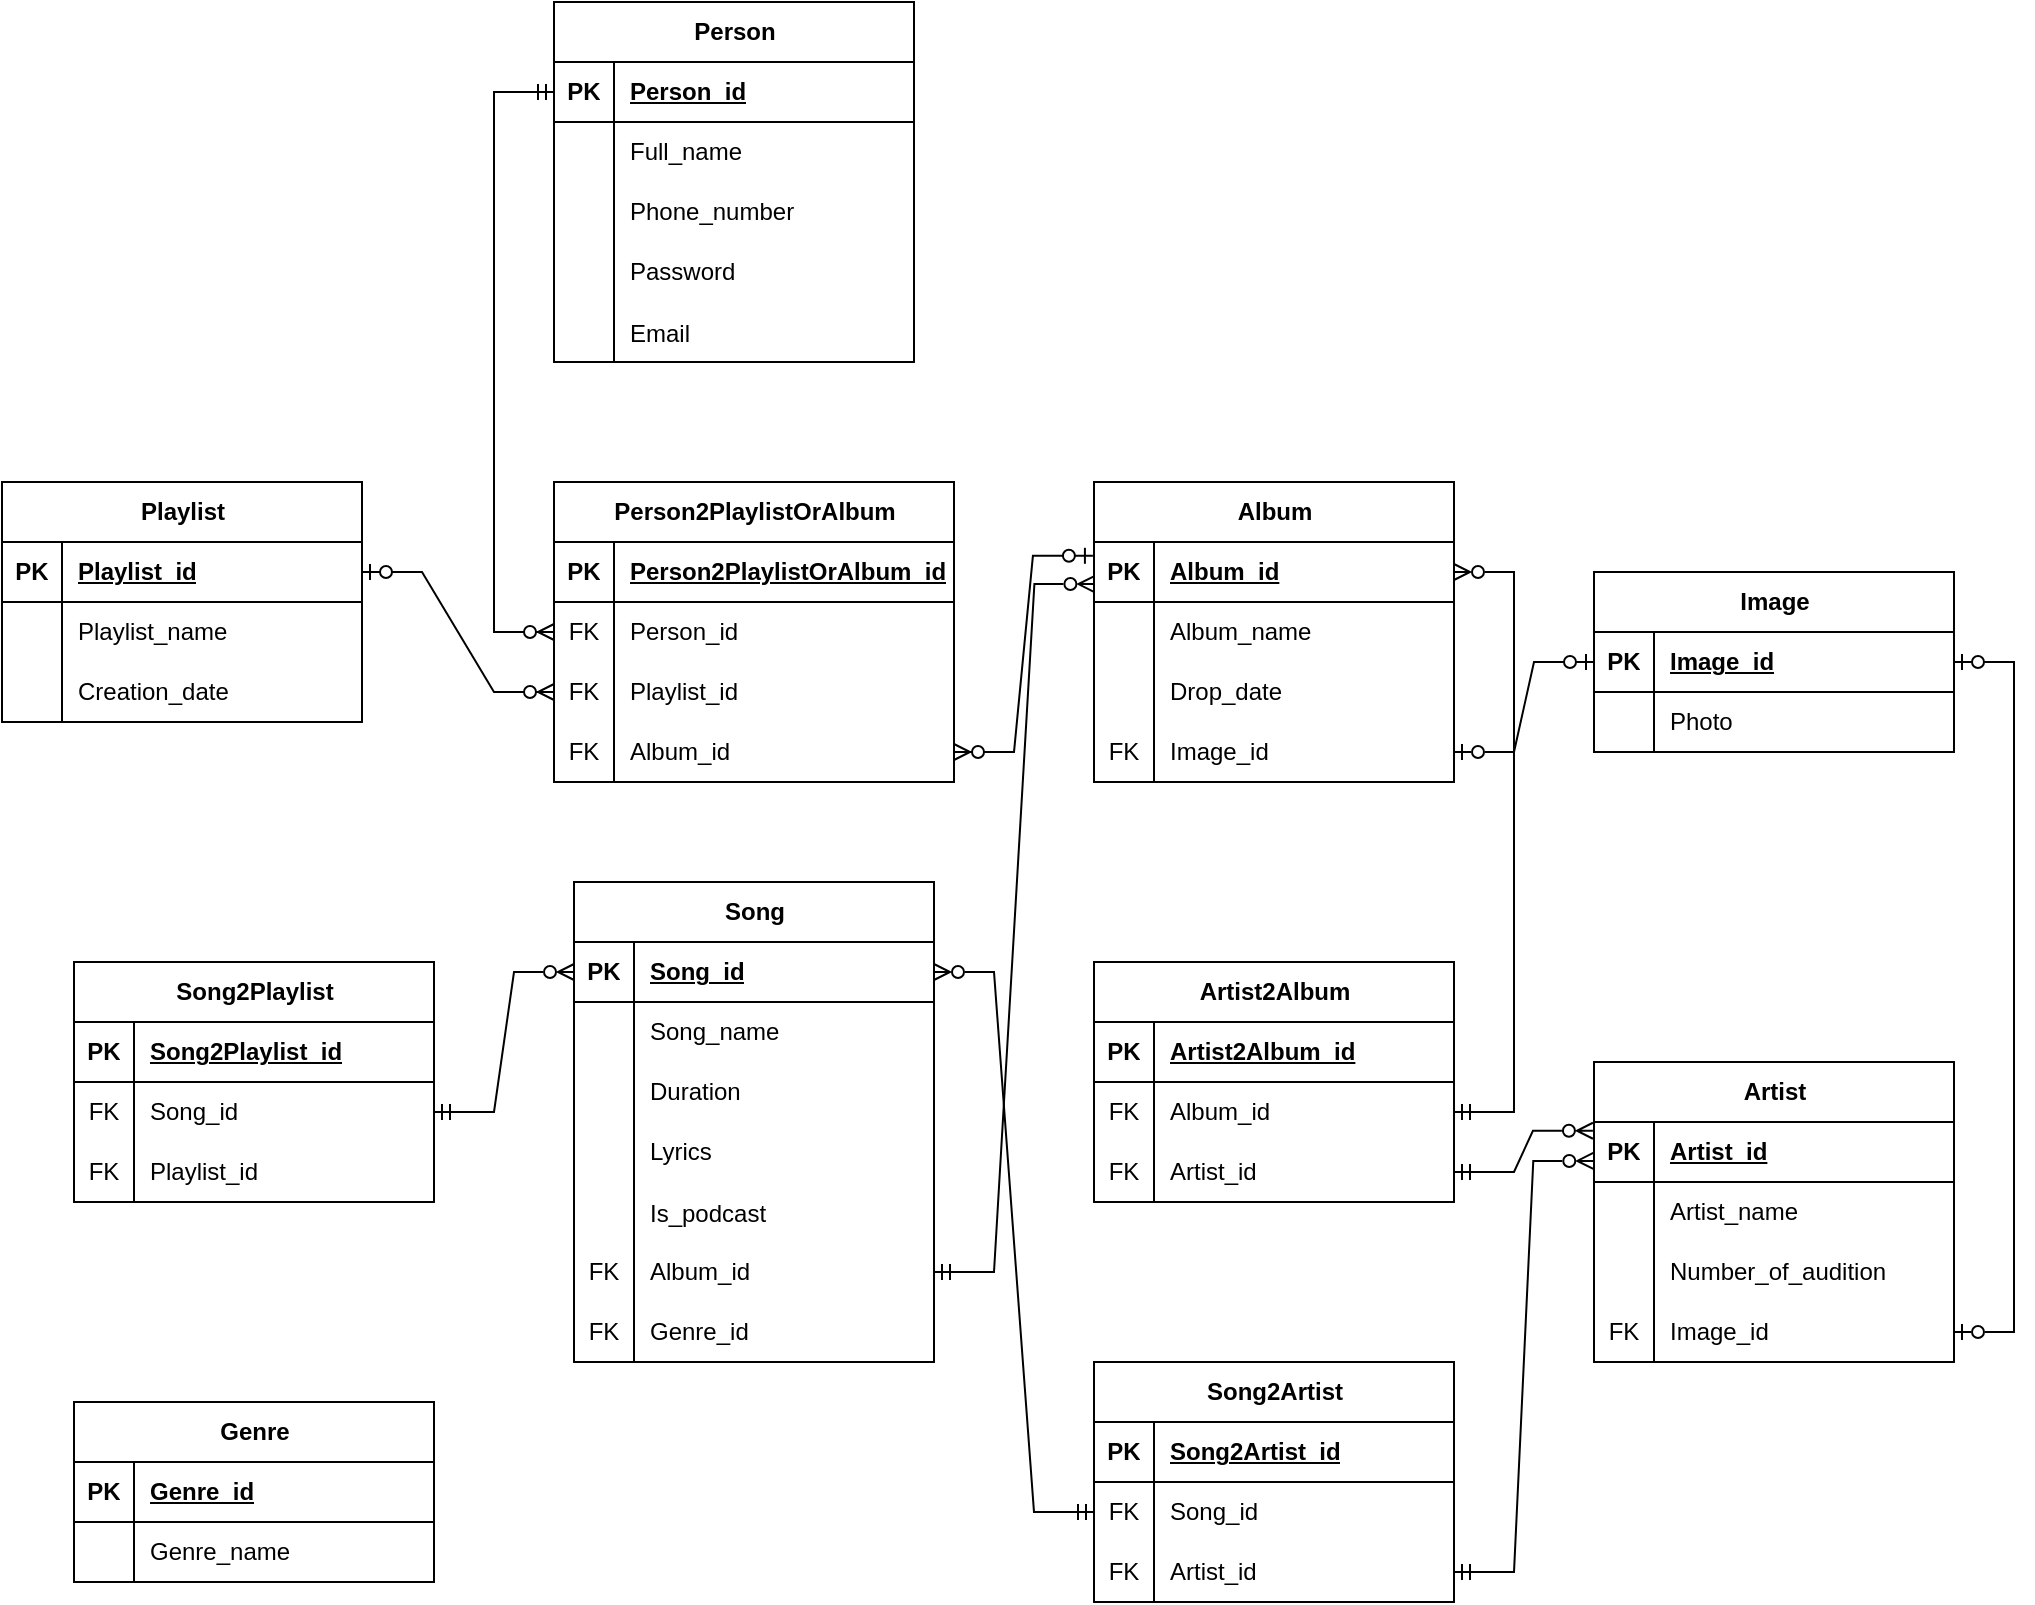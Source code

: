<mxfile version="22.0.4" type="github">
  <diagram name="Страница — 1" id="e_KvT6w4chp6uprftYfi">
    <mxGraphModel dx="1105" dy="596" grid="1" gridSize="10" guides="1" tooltips="1" connect="1" arrows="1" fold="1" page="1" pageScale="1" pageWidth="827" pageHeight="1169" math="0" shadow="0">
      <root>
        <mxCell id="0" />
        <mxCell id="1" parent="0" />
        <mxCell id="Zy6IpuqPAL4m7B3yqwQK-1" value="Person" style="shape=table;startSize=30;container=1;collapsible=1;childLayout=tableLayout;fixedRows=1;rowLines=0;fontStyle=1;align=center;resizeLast=1;html=1;" vertex="1" parent="1">
          <mxGeometry x="510" y="20" width="180" height="180" as="geometry" />
        </mxCell>
        <mxCell id="Zy6IpuqPAL4m7B3yqwQK-2" value="" style="shape=tableRow;horizontal=0;startSize=0;swimlaneHead=0;swimlaneBody=0;fillColor=none;collapsible=0;dropTarget=0;points=[[0,0.5],[1,0.5]];portConstraint=eastwest;top=0;left=0;right=0;bottom=1;" vertex="1" parent="Zy6IpuqPAL4m7B3yqwQK-1">
          <mxGeometry y="30" width="180" height="30" as="geometry" />
        </mxCell>
        <mxCell id="Zy6IpuqPAL4m7B3yqwQK-3" value="PK" style="shape=partialRectangle;connectable=0;fillColor=none;top=0;left=0;bottom=0;right=0;fontStyle=1;overflow=hidden;whiteSpace=wrap;html=1;" vertex="1" parent="Zy6IpuqPAL4m7B3yqwQK-2">
          <mxGeometry width="30" height="30" as="geometry">
            <mxRectangle width="30" height="30" as="alternateBounds" />
          </mxGeometry>
        </mxCell>
        <mxCell id="Zy6IpuqPAL4m7B3yqwQK-4" value="Person_id" style="shape=partialRectangle;connectable=0;fillColor=none;top=0;left=0;bottom=0;right=0;align=left;spacingLeft=6;fontStyle=5;overflow=hidden;whiteSpace=wrap;html=1;" vertex="1" parent="Zy6IpuqPAL4m7B3yqwQK-2">
          <mxGeometry x="30" width="150" height="30" as="geometry">
            <mxRectangle width="150" height="30" as="alternateBounds" />
          </mxGeometry>
        </mxCell>
        <mxCell id="Zy6IpuqPAL4m7B3yqwQK-5" value="" style="shape=tableRow;horizontal=0;startSize=0;swimlaneHead=0;swimlaneBody=0;fillColor=none;collapsible=0;dropTarget=0;points=[[0,0.5],[1,0.5]];portConstraint=eastwest;top=0;left=0;right=0;bottom=0;" vertex="1" parent="Zy6IpuqPAL4m7B3yqwQK-1">
          <mxGeometry y="60" width="180" height="30" as="geometry" />
        </mxCell>
        <mxCell id="Zy6IpuqPAL4m7B3yqwQK-6" value="" style="shape=partialRectangle;connectable=0;fillColor=none;top=0;left=0;bottom=0;right=0;editable=1;overflow=hidden;whiteSpace=wrap;html=1;" vertex="1" parent="Zy6IpuqPAL4m7B3yqwQK-5">
          <mxGeometry width="30" height="30" as="geometry">
            <mxRectangle width="30" height="30" as="alternateBounds" />
          </mxGeometry>
        </mxCell>
        <mxCell id="Zy6IpuqPAL4m7B3yqwQK-7" value="Full_name" style="shape=partialRectangle;connectable=0;fillColor=none;top=0;left=0;bottom=0;right=0;align=left;spacingLeft=6;overflow=hidden;whiteSpace=wrap;html=1;" vertex="1" parent="Zy6IpuqPAL4m7B3yqwQK-5">
          <mxGeometry x="30" width="150" height="30" as="geometry">
            <mxRectangle width="150" height="30" as="alternateBounds" />
          </mxGeometry>
        </mxCell>
        <mxCell id="Zy6IpuqPAL4m7B3yqwQK-8" value="" style="shape=tableRow;horizontal=0;startSize=0;swimlaneHead=0;swimlaneBody=0;fillColor=none;collapsible=0;dropTarget=0;points=[[0,0.5],[1,0.5]];portConstraint=eastwest;top=0;left=0;right=0;bottom=0;" vertex="1" parent="Zy6IpuqPAL4m7B3yqwQK-1">
          <mxGeometry y="90" width="180" height="30" as="geometry" />
        </mxCell>
        <mxCell id="Zy6IpuqPAL4m7B3yqwQK-9" value="" style="shape=partialRectangle;connectable=0;fillColor=none;top=0;left=0;bottom=0;right=0;editable=1;overflow=hidden;whiteSpace=wrap;html=1;" vertex="1" parent="Zy6IpuqPAL4m7B3yqwQK-8">
          <mxGeometry width="30" height="30" as="geometry">
            <mxRectangle width="30" height="30" as="alternateBounds" />
          </mxGeometry>
        </mxCell>
        <mxCell id="Zy6IpuqPAL4m7B3yqwQK-10" value="Phone_number" style="shape=partialRectangle;connectable=0;fillColor=none;top=0;left=0;bottom=0;right=0;align=left;spacingLeft=6;overflow=hidden;whiteSpace=wrap;html=1;" vertex="1" parent="Zy6IpuqPAL4m7B3yqwQK-8">
          <mxGeometry x="30" width="150" height="30" as="geometry">
            <mxRectangle width="150" height="30" as="alternateBounds" />
          </mxGeometry>
        </mxCell>
        <mxCell id="Zy6IpuqPAL4m7B3yqwQK-11" value="" style="shape=tableRow;horizontal=0;startSize=0;swimlaneHead=0;swimlaneBody=0;fillColor=none;collapsible=0;dropTarget=0;points=[[0,0.5],[1,0.5]];portConstraint=eastwest;top=0;left=0;right=0;bottom=0;" vertex="1" parent="Zy6IpuqPAL4m7B3yqwQK-1">
          <mxGeometry y="120" width="180" height="30" as="geometry" />
        </mxCell>
        <mxCell id="Zy6IpuqPAL4m7B3yqwQK-12" value="" style="shape=partialRectangle;connectable=0;fillColor=none;top=0;left=0;bottom=0;right=0;editable=1;overflow=hidden;whiteSpace=wrap;html=1;" vertex="1" parent="Zy6IpuqPAL4m7B3yqwQK-11">
          <mxGeometry width="30" height="30" as="geometry">
            <mxRectangle width="30" height="30" as="alternateBounds" />
          </mxGeometry>
        </mxCell>
        <mxCell id="Zy6IpuqPAL4m7B3yqwQK-13" value="Password" style="shape=partialRectangle;connectable=0;fillColor=none;top=0;left=0;bottom=0;right=0;align=left;spacingLeft=6;overflow=hidden;whiteSpace=wrap;html=1;" vertex="1" parent="Zy6IpuqPAL4m7B3yqwQK-11">
          <mxGeometry x="30" width="150" height="30" as="geometry">
            <mxRectangle width="150" height="30" as="alternateBounds" />
          </mxGeometry>
        </mxCell>
        <mxCell id="Zy6IpuqPAL4m7B3yqwQK-15" value="" style="shape=tableRow;horizontal=0;startSize=0;swimlaneHead=0;swimlaneBody=0;fillColor=none;collapsible=0;dropTarget=0;points=[[0,0.5],[1,0.5]];portConstraint=eastwest;top=0;left=0;right=0;bottom=0;" vertex="1" parent="Zy6IpuqPAL4m7B3yqwQK-1">
          <mxGeometry y="150" width="180" height="30" as="geometry" />
        </mxCell>
        <mxCell id="Zy6IpuqPAL4m7B3yqwQK-16" value="" style="shape=partialRectangle;connectable=0;fillColor=none;top=0;left=0;bottom=0;right=0;editable=1;overflow=hidden;" vertex="1" parent="Zy6IpuqPAL4m7B3yqwQK-15">
          <mxGeometry width="30" height="30" as="geometry">
            <mxRectangle width="30" height="30" as="alternateBounds" />
          </mxGeometry>
        </mxCell>
        <mxCell id="Zy6IpuqPAL4m7B3yqwQK-17" value="Email" style="shape=partialRectangle;connectable=0;fillColor=none;top=0;left=0;bottom=0;right=0;align=left;spacingLeft=6;overflow=hidden;" vertex="1" parent="Zy6IpuqPAL4m7B3yqwQK-15">
          <mxGeometry x="30" width="150" height="30" as="geometry">
            <mxRectangle width="150" height="30" as="alternateBounds" />
          </mxGeometry>
        </mxCell>
        <mxCell id="Zy6IpuqPAL4m7B3yqwQK-47" value="Album" style="shape=table;startSize=30;container=1;collapsible=1;childLayout=tableLayout;fixedRows=1;rowLines=0;fontStyle=1;align=center;resizeLast=1;html=1;" vertex="1" parent="1">
          <mxGeometry x="780" y="260" width="180" height="150" as="geometry" />
        </mxCell>
        <mxCell id="Zy6IpuqPAL4m7B3yqwQK-48" value="" style="shape=tableRow;horizontal=0;startSize=0;swimlaneHead=0;swimlaneBody=0;fillColor=none;collapsible=0;dropTarget=0;points=[[0,0.5],[1,0.5]];portConstraint=eastwest;top=0;left=0;right=0;bottom=1;" vertex="1" parent="Zy6IpuqPAL4m7B3yqwQK-47">
          <mxGeometry y="30" width="180" height="30" as="geometry" />
        </mxCell>
        <mxCell id="Zy6IpuqPAL4m7B3yqwQK-49" value="PK" style="shape=partialRectangle;connectable=0;fillColor=none;top=0;left=0;bottom=0;right=0;fontStyle=1;overflow=hidden;whiteSpace=wrap;html=1;" vertex="1" parent="Zy6IpuqPAL4m7B3yqwQK-48">
          <mxGeometry width="30" height="30" as="geometry">
            <mxRectangle width="30" height="30" as="alternateBounds" />
          </mxGeometry>
        </mxCell>
        <mxCell id="Zy6IpuqPAL4m7B3yqwQK-50" value="Album_id" style="shape=partialRectangle;connectable=0;fillColor=none;top=0;left=0;bottom=0;right=0;align=left;spacingLeft=6;fontStyle=5;overflow=hidden;whiteSpace=wrap;html=1;" vertex="1" parent="Zy6IpuqPAL4m7B3yqwQK-48">
          <mxGeometry x="30" width="150" height="30" as="geometry">
            <mxRectangle width="150" height="30" as="alternateBounds" />
          </mxGeometry>
        </mxCell>
        <mxCell id="Zy6IpuqPAL4m7B3yqwQK-51" value="" style="shape=tableRow;horizontal=0;startSize=0;swimlaneHead=0;swimlaneBody=0;fillColor=none;collapsible=0;dropTarget=0;points=[[0,0.5],[1,0.5]];portConstraint=eastwest;top=0;left=0;right=0;bottom=0;" vertex="1" parent="Zy6IpuqPAL4m7B3yqwQK-47">
          <mxGeometry y="60" width="180" height="30" as="geometry" />
        </mxCell>
        <mxCell id="Zy6IpuqPAL4m7B3yqwQK-52" value="" style="shape=partialRectangle;connectable=0;fillColor=none;top=0;left=0;bottom=0;right=0;editable=1;overflow=hidden;whiteSpace=wrap;html=1;" vertex="1" parent="Zy6IpuqPAL4m7B3yqwQK-51">
          <mxGeometry width="30" height="30" as="geometry">
            <mxRectangle width="30" height="30" as="alternateBounds" />
          </mxGeometry>
        </mxCell>
        <mxCell id="Zy6IpuqPAL4m7B3yqwQK-53" value="Album_name" style="shape=partialRectangle;connectable=0;fillColor=none;top=0;left=0;bottom=0;right=0;align=left;spacingLeft=6;overflow=hidden;whiteSpace=wrap;html=1;" vertex="1" parent="Zy6IpuqPAL4m7B3yqwQK-51">
          <mxGeometry x="30" width="150" height="30" as="geometry">
            <mxRectangle width="150" height="30" as="alternateBounds" />
          </mxGeometry>
        </mxCell>
        <mxCell id="Zy6IpuqPAL4m7B3yqwQK-54" value="" style="shape=tableRow;horizontal=0;startSize=0;swimlaneHead=0;swimlaneBody=0;fillColor=none;collapsible=0;dropTarget=0;points=[[0,0.5],[1,0.5]];portConstraint=eastwest;top=0;left=0;right=0;bottom=0;" vertex="1" parent="Zy6IpuqPAL4m7B3yqwQK-47">
          <mxGeometry y="90" width="180" height="30" as="geometry" />
        </mxCell>
        <mxCell id="Zy6IpuqPAL4m7B3yqwQK-55" value="" style="shape=partialRectangle;connectable=0;fillColor=none;top=0;left=0;bottom=0;right=0;editable=1;overflow=hidden;whiteSpace=wrap;html=1;" vertex="1" parent="Zy6IpuqPAL4m7B3yqwQK-54">
          <mxGeometry width="30" height="30" as="geometry">
            <mxRectangle width="30" height="30" as="alternateBounds" />
          </mxGeometry>
        </mxCell>
        <mxCell id="Zy6IpuqPAL4m7B3yqwQK-56" value="Drop_date" style="shape=partialRectangle;connectable=0;fillColor=none;top=0;left=0;bottom=0;right=0;align=left;spacingLeft=6;overflow=hidden;whiteSpace=wrap;html=1;" vertex="1" parent="Zy6IpuqPAL4m7B3yqwQK-54">
          <mxGeometry x="30" width="150" height="30" as="geometry">
            <mxRectangle width="150" height="30" as="alternateBounds" />
          </mxGeometry>
        </mxCell>
        <mxCell id="Zy6IpuqPAL4m7B3yqwQK-196" value="" style="shape=tableRow;horizontal=0;startSize=0;swimlaneHead=0;swimlaneBody=0;fillColor=none;collapsible=0;dropTarget=0;points=[[0,0.5],[1,0.5]];portConstraint=eastwest;top=0;left=0;right=0;bottom=0;" vertex="1" parent="Zy6IpuqPAL4m7B3yqwQK-47">
          <mxGeometry y="120" width="180" height="30" as="geometry" />
        </mxCell>
        <mxCell id="Zy6IpuqPAL4m7B3yqwQK-197" value="FK" style="shape=partialRectangle;connectable=0;fillColor=none;top=0;left=0;bottom=0;right=0;fontStyle=0;overflow=hidden;whiteSpace=wrap;html=1;" vertex="1" parent="Zy6IpuqPAL4m7B3yqwQK-196">
          <mxGeometry width="30" height="30" as="geometry">
            <mxRectangle width="30" height="30" as="alternateBounds" />
          </mxGeometry>
        </mxCell>
        <mxCell id="Zy6IpuqPAL4m7B3yqwQK-198" value="Image_id" style="shape=partialRectangle;connectable=0;fillColor=none;top=0;left=0;bottom=0;right=0;align=left;spacingLeft=6;fontStyle=0;overflow=hidden;whiteSpace=wrap;html=1;" vertex="1" parent="Zy6IpuqPAL4m7B3yqwQK-196">
          <mxGeometry x="30" width="150" height="30" as="geometry">
            <mxRectangle width="150" height="30" as="alternateBounds" />
          </mxGeometry>
        </mxCell>
        <mxCell id="Zy6IpuqPAL4m7B3yqwQK-68" value="Playlist" style="shape=table;startSize=30;container=1;collapsible=1;childLayout=tableLayout;fixedRows=1;rowLines=0;fontStyle=1;align=center;resizeLast=1;html=1;" vertex="1" parent="1">
          <mxGeometry x="234" y="260" width="180" height="120" as="geometry" />
        </mxCell>
        <mxCell id="Zy6IpuqPAL4m7B3yqwQK-69" value="" style="shape=tableRow;horizontal=0;startSize=0;swimlaneHead=0;swimlaneBody=0;fillColor=none;collapsible=0;dropTarget=0;points=[[0,0.5],[1,0.5]];portConstraint=eastwest;top=0;left=0;right=0;bottom=1;" vertex="1" parent="Zy6IpuqPAL4m7B3yqwQK-68">
          <mxGeometry y="30" width="180" height="30" as="geometry" />
        </mxCell>
        <mxCell id="Zy6IpuqPAL4m7B3yqwQK-70" value="PK" style="shape=partialRectangle;connectable=0;fillColor=none;top=0;left=0;bottom=0;right=0;fontStyle=1;overflow=hidden;whiteSpace=wrap;html=1;" vertex="1" parent="Zy6IpuqPAL4m7B3yqwQK-69">
          <mxGeometry width="30" height="30" as="geometry">
            <mxRectangle width="30" height="30" as="alternateBounds" />
          </mxGeometry>
        </mxCell>
        <mxCell id="Zy6IpuqPAL4m7B3yqwQK-71" value="Playlist_id" style="shape=partialRectangle;connectable=0;fillColor=none;top=0;left=0;bottom=0;right=0;align=left;spacingLeft=6;fontStyle=5;overflow=hidden;whiteSpace=wrap;html=1;" vertex="1" parent="Zy6IpuqPAL4m7B3yqwQK-69">
          <mxGeometry x="30" width="150" height="30" as="geometry">
            <mxRectangle width="150" height="30" as="alternateBounds" />
          </mxGeometry>
        </mxCell>
        <mxCell id="Zy6IpuqPAL4m7B3yqwQK-72" value="" style="shape=tableRow;horizontal=0;startSize=0;swimlaneHead=0;swimlaneBody=0;fillColor=none;collapsible=0;dropTarget=0;points=[[0,0.5],[1,0.5]];portConstraint=eastwest;top=0;left=0;right=0;bottom=0;" vertex="1" parent="Zy6IpuqPAL4m7B3yqwQK-68">
          <mxGeometry y="60" width="180" height="30" as="geometry" />
        </mxCell>
        <mxCell id="Zy6IpuqPAL4m7B3yqwQK-73" value="" style="shape=partialRectangle;connectable=0;fillColor=none;top=0;left=0;bottom=0;right=0;editable=1;overflow=hidden;whiteSpace=wrap;html=1;" vertex="1" parent="Zy6IpuqPAL4m7B3yqwQK-72">
          <mxGeometry width="30" height="30" as="geometry">
            <mxRectangle width="30" height="30" as="alternateBounds" />
          </mxGeometry>
        </mxCell>
        <mxCell id="Zy6IpuqPAL4m7B3yqwQK-74" value="Playlist_name" style="shape=partialRectangle;connectable=0;fillColor=none;top=0;left=0;bottom=0;right=0;align=left;spacingLeft=6;overflow=hidden;whiteSpace=wrap;html=1;" vertex="1" parent="Zy6IpuqPAL4m7B3yqwQK-72">
          <mxGeometry x="30" width="150" height="30" as="geometry">
            <mxRectangle width="150" height="30" as="alternateBounds" />
          </mxGeometry>
        </mxCell>
        <mxCell id="Zy6IpuqPAL4m7B3yqwQK-75" value="" style="shape=tableRow;horizontal=0;startSize=0;swimlaneHead=0;swimlaneBody=0;fillColor=none;collapsible=0;dropTarget=0;points=[[0,0.5],[1,0.5]];portConstraint=eastwest;top=0;left=0;right=0;bottom=0;" vertex="1" parent="Zy6IpuqPAL4m7B3yqwQK-68">
          <mxGeometry y="90" width="180" height="30" as="geometry" />
        </mxCell>
        <mxCell id="Zy6IpuqPAL4m7B3yqwQK-76" value="" style="shape=partialRectangle;connectable=0;fillColor=none;top=0;left=0;bottom=0;right=0;editable=1;overflow=hidden;whiteSpace=wrap;html=1;" vertex="1" parent="Zy6IpuqPAL4m7B3yqwQK-75">
          <mxGeometry width="30" height="30" as="geometry">
            <mxRectangle width="30" height="30" as="alternateBounds" />
          </mxGeometry>
        </mxCell>
        <mxCell id="Zy6IpuqPAL4m7B3yqwQK-77" value="Creation_date" style="shape=partialRectangle;connectable=0;fillColor=none;top=0;left=0;bottom=0;right=0;align=left;spacingLeft=6;overflow=hidden;whiteSpace=wrap;html=1;" vertex="1" parent="Zy6IpuqPAL4m7B3yqwQK-75">
          <mxGeometry x="30" width="150" height="30" as="geometry">
            <mxRectangle width="150" height="30" as="alternateBounds" />
          </mxGeometry>
        </mxCell>
        <mxCell id="Zy6IpuqPAL4m7B3yqwQK-85" value="Genre" style="shape=table;startSize=30;container=1;collapsible=1;childLayout=tableLayout;fixedRows=1;rowLines=0;fontStyle=1;align=center;resizeLast=1;html=1;" vertex="1" parent="1">
          <mxGeometry x="270" y="720" width="180" height="90" as="geometry" />
        </mxCell>
        <mxCell id="Zy6IpuqPAL4m7B3yqwQK-86" value="" style="shape=tableRow;horizontal=0;startSize=0;swimlaneHead=0;swimlaneBody=0;fillColor=none;collapsible=0;dropTarget=0;points=[[0,0.5],[1,0.5]];portConstraint=eastwest;top=0;left=0;right=0;bottom=1;" vertex="1" parent="Zy6IpuqPAL4m7B3yqwQK-85">
          <mxGeometry y="30" width="180" height="30" as="geometry" />
        </mxCell>
        <mxCell id="Zy6IpuqPAL4m7B3yqwQK-87" value="PK" style="shape=partialRectangle;connectable=0;fillColor=none;top=0;left=0;bottom=0;right=0;fontStyle=1;overflow=hidden;whiteSpace=wrap;html=1;" vertex="1" parent="Zy6IpuqPAL4m7B3yqwQK-86">
          <mxGeometry width="30" height="30" as="geometry">
            <mxRectangle width="30" height="30" as="alternateBounds" />
          </mxGeometry>
        </mxCell>
        <mxCell id="Zy6IpuqPAL4m7B3yqwQK-88" value="Genre_id" style="shape=partialRectangle;connectable=0;fillColor=none;top=0;left=0;bottom=0;right=0;align=left;spacingLeft=6;fontStyle=5;overflow=hidden;whiteSpace=wrap;html=1;" vertex="1" parent="Zy6IpuqPAL4m7B3yqwQK-86">
          <mxGeometry x="30" width="150" height="30" as="geometry">
            <mxRectangle width="150" height="30" as="alternateBounds" />
          </mxGeometry>
        </mxCell>
        <mxCell id="Zy6IpuqPAL4m7B3yqwQK-89" value="" style="shape=tableRow;horizontal=0;startSize=0;swimlaneHead=0;swimlaneBody=0;fillColor=none;collapsible=0;dropTarget=0;points=[[0,0.5],[1,0.5]];portConstraint=eastwest;top=0;left=0;right=0;bottom=0;" vertex="1" parent="Zy6IpuqPAL4m7B3yqwQK-85">
          <mxGeometry y="60" width="180" height="30" as="geometry" />
        </mxCell>
        <mxCell id="Zy6IpuqPAL4m7B3yqwQK-90" value="" style="shape=partialRectangle;connectable=0;fillColor=none;top=0;left=0;bottom=0;right=0;editable=1;overflow=hidden;whiteSpace=wrap;html=1;" vertex="1" parent="Zy6IpuqPAL4m7B3yqwQK-89">
          <mxGeometry width="30" height="30" as="geometry">
            <mxRectangle width="30" height="30" as="alternateBounds" />
          </mxGeometry>
        </mxCell>
        <mxCell id="Zy6IpuqPAL4m7B3yqwQK-91" value="Genre_name" style="shape=partialRectangle;connectable=0;fillColor=none;top=0;left=0;bottom=0;right=0;align=left;spacingLeft=6;overflow=hidden;whiteSpace=wrap;html=1;" vertex="1" parent="Zy6IpuqPAL4m7B3yqwQK-89">
          <mxGeometry x="30" width="150" height="30" as="geometry">
            <mxRectangle width="150" height="30" as="alternateBounds" />
          </mxGeometry>
        </mxCell>
        <mxCell id="Zy6IpuqPAL4m7B3yqwQK-98" value="Artist" style="shape=table;startSize=30;container=1;collapsible=1;childLayout=tableLayout;fixedRows=1;rowLines=0;fontStyle=1;align=center;resizeLast=1;html=1;" vertex="1" parent="1">
          <mxGeometry x="1030" y="550" width="180" height="150" as="geometry">
            <mxRectangle x="610" y="530" width="70" height="30" as="alternateBounds" />
          </mxGeometry>
        </mxCell>
        <mxCell id="Zy6IpuqPAL4m7B3yqwQK-99" value="" style="shape=tableRow;horizontal=0;startSize=0;swimlaneHead=0;swimlaneBody=0;fillColor=none;collapsible=0;dropTarget=0;points=[[0,0.5],[1,0.5]];portConstraint=eastwest;top=0;left=0;right=0;bottom=1;" vertex="1" parent="Zy6IpuqPAL4m7B3yqwQK-98">
          <mxGeometry y="30" width="180" height="30" as="geometry" />
        </mxCell>
        <mxCell id="Zy6IpuqPAL4m7B3yqwQK-100" value="PK" style="shape=partialRectangle;connectable=0;fillColor=none;top=0;left=0;bottom=0;right=0;fontStyle=1;overflow=hidden;whiteSpace=wrap;html=1;" vertex="1" parent="Zy6IpuqPAL4m7B3yqwQK-99">
          <mxGeometry width="30" height="30" as="geometry">
            <mxRectangle width="30" height="30" as="alternateBounds" />
          </mxGeometry>
        </mxCell>
        <mxCell id="Zy6IpuqPAL4m7B3yqwQK-101" value="Artist_id" style="shape=partialRectangle;connectable=0;fillColor=none;top=0;left=0;bottom=0;right=0;align=left;spacingLeft=6;fontStyle=5;overflow=hidden;whiteSpace=wrap;html=1;" vertex="1" parent="Zy6IpuqPAL4m7B3yqwQK-99">
          <mxGeometry x="30" width="150" height="30" as="geometry">
            <mxRectangle width="150" height="30" as="alternateBounds" />
          </mxGeometry>
        </mxCell>
        <mxCell id="Zy6IpuqPAL4m7B3yqwQK-102" value="" style="shape=tableRow;horizontal=0;startSize=0;swimlaneHead=0;swimlaneBody=0;fillColor=none;collapsible=0;dropTarget=0;points=[[0,0.5],[1,0.5]];portConstraint=eastwest;top=0;left=0;right=0;bottom=0;" vertex="1" parent="Zy6IpuqPAL4m7B3yqwQK-98">
          <mxGeometry y="60" width="180" height="30" as="geometry" />
        </mxCell>
        <mxCell id="Zy6IpuqPAL4m7B3yqwQK-103" value="" style="shape=partialRectangle;connectable=0;fillColor=none;top=0;left=0;bottom=0;right=0;editable=1;overflow=hidden;whiteSpace=wrap;html=1;" vertex="1" parent="Zy6IpuqPAL4m7B3yqwQK-102">
          <mxGeometry width="30" height="30" as="geometry">
            <mxRectangle width="30" height="30" as="alternateBounds" />
          </mxGeometry>
        </mxCell>
        <mxCell id="Zy6IpuqPAL4m7B3yqwQK-104" value="Artist_name" style="shape=partialRectangle;connectable=0;fillColor=none;top=0;left=0;bottom=0;right=0;align=left;spacingLeft=6;overflow=hidden;whiteSpace=wrap;html=1;" vertex="1" parent="Zy6IpuqPAL4m7B3yqwQK-102">
          <mxGeometry x="30" width="150" height="30" as="geometry">
            <mxRectangle width="150" height="30" as="alternateBounds" />
          </mxGeometry>
        </mxCell>
        <mxCell id="Zy6IpuqPAL4m7B3yqwQK-108" value="" style="shape=tableRow;horizontal=0;startSize=0;swimlaneHead=0;swimlaneBody=0;fillColor=none;collapsible=0;dropTarget=0;points=[[0,0.5],[1,0.5]];portConstraint=eastwest;top=0;left=0;right=0;bottom=0;" vertex="1" parent="Zy6IpuqPAL4m7B3yqwQK-98">
          <mxGeometry y="90" width="180" height="30" as="geometry" />
        </mxCell>
        <mxCell id="Zy6IpuqPAL4m7B3yqwQK-109" value="" style="shape=partialRectangle;connectable=0;fillColor=none;top=0;left=0;bottom=0;right=0;editable=1;overflow=hidden;whiteSpace=wrap;html=1;" vertex="1" parent="Zy6IpuqPAL4m7B3yqwQK-108">
          <mxGeometry width="30" height="30" as="geometry">
            <mxRectangle width="30" height="30" as="alternateBounds" />
          </mxGeometry>
        </mxCell>
        <mxCell id="Zy6IpuqPAL4m7B3yqwQK-110" value="Number_of_audition" style="shape=partialRectangle;connectable=0;fillColor=none;top=0;left=0;bottom=0;right=0;align=left;spacingLeft=6;overflow=hidden;whiteSpace=wrap;html=1;" vertex="1" parent="Zy6IpuqPAL4m7B3yqwQK-108">
          <mxGeometry x="30" width="150" height="30" as="geometry">
            <mxRectangle width="150" height="30" as="alternateBounds" />
          </mxGeometry>
        </mxCell>
        <mxCell id="Zy6IpuqPAL4m7B3yqwQK-160" value="" style="shape=tableRow;horizontal=0;startSize=0;swimlaneHead=0;swimlaneBody=0;fillColor=none;collapsible=0;dropTarget=0;points=[[0,0.5],[1,0.5]];portConstraint=eastwest;top=0;left=0;right=0;bottom=0;" vertex="1" parent="Zy6IpuqPAL4m7B3yqwQK-98">
          <mxGeometry y="120" width="180" height="30" as="geometry" />
        </mxCell>
        <mxCell id="Zy6IpuqPAL4m7B3yqwQK-161" value="FK" style="shape=partialRectangle;connectable=0;fillColor=none;top=0;left=0;bottom=0;right=0;fontStyle=0;overflow=hidden;whiteSpace=wrap;html=1;" vertex="1" parent="Zy6IpuqPAL4m7B3yqwQK-160">
          <mxGeometry width="30" height="30" as="geometry">
            <mxRectangle width="30" height="30" as="alternateBounds" />
          </mxGeometry>
        </mxCell>
        <mxCell id="Zy6IpuqPAL4m7B3yqwQK-162" value="Image_id" style="shape=partialRectangle;connectable=0;fillColor=none;top=0;left=0;bottom=0;right=0;align=left;spacingLeft=6;fontStyle=0;overflow=hidden;whiteSpace=wrap;html=1;" vertex="1" parent="Zy6IpuqPAL4m7B3yqwQK-160">
          <mxGeometry x="30" width="150" height="30" as="geometry">
            <mxRectangle width="150" height="30" as="alternateBounds" />
          </mxGeometry>
        </mxCell>
        <mxCell id="Zy6IpuqPAL4m7B3yqwQK-111" value="Image" style="shape=table;startSize=30;container=1;collapsible=1;childLayout=tableLayout;fixedRows=1;rowLines=0;fontStyle=1;align=center;resizeLast=1;html=1;" vertex="1" parent="1">
          <mxGeometry x="1030" y="305" width="180" height="90" as="geometry" />
        </mxCell>
        <mxCell id="Zy6IpuqPAL4m7B3yqwQK-112" value="" style="shape=tableRow;horizontal=0;startSize=0;swimlaneHead=0;swimlaneBody=0;fillColor=none;collapsible=0;dropTarget=0;points=[[0,0.5],[1,0.5]];portConstraint=eastwest;top=0;left=0;right=0;bottom=1;" vertex="1" parent="Zy6IpuqPAL4m7B3yqwQK-111">
          <mxGeometry y="30" width="180" height="30" as="geometry" />
        </mxCell>
        <mxCell id="Zy6IpuqPAL4m7B3yqwQK-113" value="PK" style="shape=partialRectangle;connectable=0;fillColor=none;top=0;left=0;bottom=0;right=0;fontStyle=1;overflow=hidden;whiteSpace=wrap;html=1;" vertex="1" parent="Zy6IpuqPAL4m7B3yqwQK-112">
          <mxGeometry width="30" height="30" as="geometry">
            <mxRectangle width="30" height="30" as="alternateBounds" />
          </mxGeometry>
        </mxCell>
        <mxCell id="Zy6IpuqPAL4m7B3yqwQK-114" value="Image_id" style="shape=partialRectangle;connectable=0;fillColor=none;top=0;left=0;bottom=0;right=0;align=left;spacingLeft=6;fontStyle=5;overflow=hidden;whiteSpace=wrap;html=1;" vertex="1" parent="Zy6IpuqPAL4m7B3yqwQK-112">
          <mxGeometry x="30" width="150" height="30" as="geometry">
            <mxRectangle width="150" height="30" as="alternateBounds" />
          </mxGeometry>
        </mxCell>
        <mxCell id="Zy6IpuqPAL4m7B3yqwQK-115" value="" style="shape=tableRow;horizontal=0;startSize=0;swimlaneHead=0;swimlaneBody=0;fillColor=none;collapsible=0;dropTarget=0;points=[[0,0.5],[1,0.5]];portConstraint=eastwest;top=0;left=0;right=0;bottom=0;" vertex="1" parent="Zy6IpuqPAL4m7B3yqwQK-111">
          <mxGeometry y="60" width="180" height="30" as="geometry" />
        </mxCell>
        <mxCell id="Zy6IpuqPAL4m7B3yqwQK-116" value="" style="shape=partialRectangle;connectable=0;fillColor=none;top=0;left=0;bottom=0;right=0;editable=1;overflow=hidden;whiteSpace=wrap;html=1;" vertex="1" parent="Zy6IpuqPAL4m7B3yqwQK-115">
          <mxGeometry width="30" height="30" as="geometry">
            <mxRectangle width="30" height="30" as="alternateBounds" />
          </mxGeometry>
        </mxCell>
        <mxCell id="Zy6IpuqPAL4m7B3yqwQK-117" value="Photo" style="shape=partialRectangle;connectable=0;fillColor=none;top=0;left=0;bottom=0;right=0;align=left;spacingLeft=6;overflow=hidden;whiteSpace=wrap;html=1;" vertex="1" parent="Zy6IpuqPAL4m7B3yqwQK-115">
          <mxGeometry x="30" width="150" height="30" as="geometry">
            <mxRectangle width="150" height="30" as="alternateBounds" />
          </mxGeometry>
        </mxCell>
        <mxCell id="Zy6IpuqPAL4m7B3yqwQK-131" value="Song2Playlist" style="shape=table;startSize=30;container=1;collapsible=1;childLayout=tableLayout;fixedRows=1;rowLines=0;fontStyle=1;align=center;resizeLast=1;html=1;" vertex="1" parent="1">
          <mxGeometry x="270" y="500" width="180" height="120" as="geometry" />
        </mxCell>
        <mxCell id="Zy6IpuqPAL4m7B3yqwQK-132" value="" style="shape=tableRow;horizontal=0;startSize=0;swimlaneHead=0;swimlaneBody=0;fillColor=none;collapsible=0;dropTarget=0;points=[[0,0.5],[1,0.5]];portConstraint=eastwest;top=0;left=0;right=0;bottom=1;" vertex="1" parent="Zy6IpuqPAL4m7B3yqwQK-131">
          <mxGeometry y="30" width="180" height="30" as="geometry" />
        </mxCell>
        <mxCell id="Zy6IpuqPAL4m7B3yqwQK-133" value="PK" style="shape=partialRectangle;connectable=0;fillColor=none;top=0;left=0;bottom=0;right=0;fontStyle=1;overflow=hidden;whiteSpace=wrap;html=1;" vertex="1" parent="Zy6IpuqPAL4m7B3yqwQK-132">
          <mxGeometry width="30" height="30" as="geometry">
            <mxRectangle width="30" height="30" as="alternateBounds" />
          </mxGeometry>
        </mxCell>
        <mxCell id="Zy6IpuqPAL4m7B3yqwQK-134" value="Song2Playlist_id" style="shape=partialRectangle;connectable=0;fillColor=none;top=0;left=0;bottom=0;right=0;align=left;spacingLeft=6;fontStyle=5;overflow=hidden;whiteSpace=wrap;html=1;" vertex="1" parent="Zy6IpuqPAL4m7B3yqwQK-132">
          <mxGeometry x="30" width="150" height="30" as="geometry">
            <mxRectangle width="150" height="30" as="alternateBounds" />
          </mxGeometry>
        </mxCell>
        <mxCell id="Zy6IpuqPAL4m7B3yqwQK-177" value="" style="shape=tableRow;horizontal=0;startSize=0;swimlaneHead=0;swimlaneBody=0;fillColor=none;collapsible=0;dropTarget=0;points=[[0,0.5],[1,0.5]];portConstraint=eastwest;top=0;left=0;right=0;bottom=0;" vertex="1" parent="Zy6IpuqPAL4m7B3yqwQK-131">
          <mxGeometry y="60" width="180" height="30" as="geometry" />
        </mxCell>
        <mxCell id="Zy6IpuqPAL4m7B3yqwQK-178" value="FK" style="shape=partialRectangle;connectable=0;fillColor=none;top=0;left=0;bottom=0;right=0;fontStyle=0;overflow=hidden;whiteSpace=wrap;html=1;" vertex="1" parent="Zy6IpuqPAL4m7B3yqwQK-177">
          <mxGeometry width="30" height="30" as="geometry">
            <mxRectangle width="30" height="30" as="alternateBounds" />
          </mxGeometry>
        </mxCell>
        <mxCell id="Zy6IpuqPAL4m7B3yqwQK-179" value="Song_id" style="shape=partialRectangle;connectable=0;fillColor=none;top=0;left=0;bottom=0;right=0;align=left;spacingLeft=6;fontStyle=0;overflow=hidden;whiteSpace=wrap;html=1;" vertex="1" parent="Zy6IpuqPAL4m7B3yqwQK-177">
          <mxGeometry x="30" width="150" height="30" as="geometry">
            <mxRectangle width="150" height="30" as="alternateBounds" />
          </mxGeometry>
        </mxCell>
        <mxCell id="Zy6IpuqPAL4m7B3yqwQK-181" value="" style="shape=tableRow;horizontal=0;startSize=0;swimlaneHead=0;swimlaneBody=0;fillColor=none;collapsible=0;dropTarget=0;points=[[0,0.5],[1,0.5]];portConstraint=eastwest;top=0;left=0;right=0;bottom=0;" vertex="1" parent="Zy6IpuqPAL4m7B3yqwQK-131">
          <mxGeometry y="90" width="180" height="30" as="geometry" />
        </mxCell>
        <mxCell id="Zy6IpuqPAL4m7B3yqwQK-182" value="FK" style="shape=partialRectangle;connectable=0;fillColor=none;top=0;left=0;bottom=0;right=0;fontStyle=0;overflow=hidden;whiteSpace=wrap;html=1;" vertex="1" parent="Zy6IpuqPAL4m7B3yqwQK-181">
          <mxGeometry width="30" height="30" as="geometry">
            <mxRectangle width="30" height="30" as="alternateBounds" />
          </mxGeometry>
        </mxCell>
        <mxCell id="Zy6IpuqPAL4m7B3yqwQK-183" value="Playlist_id" style="shape=partialRectangle;connectable=0;fillColor=none;top=0;left=0;bottom=0;right=0;align=left;spacingLeft=6;fontStyle=0;overflow=hidden;whiteSpace=wrap;html=1;" vertex="1" parent="Zy6IpuqPAL4m7B3yqwQK-181">
          <mxGeometry x="30" width="150" height="30" as="geometry">
            <mxRectangle width="150" height="30" as="alternateBounds" />
          </mxGeometry>
        </mxCell>
        <mxCell id="Zy6IpuqPAL4m7B3yqwQK-184" value="Song2Artist" style="shape=table;startSize=30;container=1;collapsible=1;childLayout=tableLayout;fixedRows=1;rowLines=0;fontStyle=1;align=center;resizeLast=1;html=1;" vertex="1" parent="1">
          <mxGeometry x="780" y="700" width="180" height="120" as="geometry" />
        </mxCell>
        <mxCell id="Zy6IpuqPAL4m7B3yqwQK-185" value="" style="shape=tableRow;horizontal=0;startSize=0;swimlaneHead=0;swimlaneBody=0;fillColor=none;collapsible=0;dropTarget=0;points=[[0,0.5],[1,0.5]];portConstraint=eastwest;top=0;left=0;right=0;bottom=1;" vertex="1" parent="Zy6IpuqPAL4m7B3yqwQK-184">
          <mxGeometry y="30" width="180" height="30" as="geometry" />
        </mxCell>
        <mxCell id="Zy6IpuqPAL4m7B3yqwQK-186" value="PK" style="shape=partialRectangle;connectable=0;fillColor=none;top=0;left=0;bottom=0;right=0;fontStyle=1;overflow=hidden;whiteSpace=wrap;html=1;" vertex="1" parent="Zy6IpuqPAL4m7B3yqwQK-185">
          <mxGeometry width="30" height="30" as="geometry">
            <mxRectangle width="30" height="30" as="alternateBounds" />
          </mxGeometry>
        </mxCell>
        <mxCell id="Zy6IpuqPAL4m7B3yqwQK-187" value="Song2Artist_id" style="shape=partialRectangle;connectable=0;fillColor=none;top=0;left=0;bottom=0;right=0;align=left;spacingLeft=6;fontStyle=5;overflow=hidden;whiteSpace=wrap;html=1;" vertex="1" parent="Zy6IpuqPAL4m7B3yqwQK-185">
          <mxGeometry x="30" width="150" height="30" as="geometry">
            <mxRectangle width="150" height="30" as="alternateBounds" />
          </mxGeometry>
        </mxCell>
        <mxCell id="Zy6IpuqPAL4m7B3yqwQK-188" value="" style="shape=tableRow;horizontal=0;startSize=0;swimlaneHead=0;swimlaneBody=0;fillColor=none;collapsible=0;dropTarget=0;points=[[0,0.5],[1,0.5]];portConstraint=eastwest;top=0;left=0;right=0;bottom=0;" vertex="1" parent="Zy6IpuqPAL4m7B3yqwQK-184">
          <mxGeometry y="60" width="180" height="30" as="geometry" />
        </mxCell>
        <mxCell id="Zy6IpuqPAL4m7B3yqwQK-189" value="FK" style="shape=partialRectangle;connectable=0;fillColor=none;top=0;left=0;bottom=0;right=0;fontStyle=0;overflow=hidden;whiteSpace=wrap;html=1;" vertex="1" parent="Zy6IpuqPAL4m7B3yqwQK-188">
          <mxGeometry width="30" height="30" as="geometry">
            <mxRectangle width="30" height="30" as="alternateBounds" />
          </mxGeometry>
        </mxCell>
        <mxCell id="Zy6IpuqPAL4m7B3yqwQK-190" value="Song_id" style="shape=partialRectangle;connectable=0;fillColor=none;top=0;left=0;bottom=0;right=0;align=left;spacingLeft=6;fontStyle=0;overflow=hidden;whiteSpace=wrap;html=1;" vertex="1" parent="Zy6IpuqPAL4m7B3yqwQK-188">
          <mxGeometry x="30" width="150" height="30" as="geometry">
            <mxRectangle width="150" height="30" as="alternateBounds" />
          </mxGeometry>
        </mxCell>
        <mxCell id="Zy6IpuqPAL4m7B3yqwQK-191" value="" style="shape=tableRow;horizontal=0;startSize=0;swimlaneHead=0;swimlaneBody=0;fillColor=none;collapsible=0;dropTarget=0;points=[[0,0.5],[1,0.5]];portConstraint=eastwest;top=0;left=0;right=0;bottom=0;" vertex="1" parent="Zy6IpuqPAL4m7B3yqwQK-184">
          <mxGeometry y="90" width="180" height="30" as="geometry" />
        </mxCell>
        <mxCell id="Zy6IpuqPAL4m7B3yqwQK-192" value="FK" style="shape=partialRectangle;connectable=0;fillColor=none;top=0;left=0;bottom=0;right=0;fontStyle=0;overflow=hidden;whiteSpace=wrap;html=1;" vertex="1" parent="Zy6IpuqPAL4m7B3yqwQK-191">
          <mxGeometry width="30" height="30" as="geometry">
            <mxRectangle width="30" height="30" as="alternateBounds" />
          </mxGeometry>
        </mxCell>
        <mxCell id="Zy6IpuqPAL4m7B3yqwQK-193" value="Artist_id" style="shape=partialRectangle;connectable=0;fillColor=none;top=0;left=0;bottom=0;right=0;align=left;spacingLeft=6;fontStyle=0;overflow=hidden;whiteSpace=wrap;html=1;" vertex="1" parent="Zy6IpuqPAL4m7B3yqwQK-191">
          <mxGeometry x="30" width="150" height="30" as="geometry">
            <mxRectangle width="150" height="30" as="alternateBounds" />
          </mxGeometry>
        </mxCell>
        <mxCell id="Zy6IpuqPAL4m7B3yqwQK-18" value="Song" style="shape=table;startSize=30;container=1;collapsible=1;childLayout=tableLayout;fixedRows=1;rowLines=0;fontStyle=1;align=center;resizeLast=1;html=1;" vertex="1" parent="1">
          <mxGeometry x="520" y="460" width="180" height="240" as="geometry" />
        </mxCell>
        <mxCell id="Zy6IpuqPAL4m7B3yqwQK-19" value="" style="shape=tableRow;horizontal=0;startSize=0;swimlaneHead=0;swimlaneBody=0;fillColor=none;collapsible=0;dropTarget=0;points=[[0,0.5],[1,0.5]];portConstraint=eastwest;top=0;left=0;right=0;bottom=1;" vertex="1" parent="Zy6IpuqPAL4m7B3yqwQK-18">
          <mxGeometry y="30" width="180" height="30" as="geometry" />
        </mxCell>
        <mxCell id="Zy6IpuqPAL4m7B3yqwQK-20" value="PK" style="shape=partialRectangle;connectable=0;fillColor=none;top=0;left=0;bottom=0;right=0;fontStyle=1;overflow=hidden;whiteSpace=wrap;html=1;" vertex="1" parent="Zy6IpuqPAL4m7B3yqwQK-19">
          <mxGeometry width="30" height="30" as="geometry">
            <mxRectangle width="30" height="30" as="alternateBounds" />
          </mxGeometry>
        </mxCell>
        <mxCell id="Zy6IpuqPAL4m7B3yqwQK-21" value="Song_id" style="shape=partialRectangle;connectable=0;fillColor=none;top=0;left=0;bottom=0;right=0;align=left;spacingLeft=6;fontStyle=5;overflow=hidden;whiteSpace=wrap;html=1;" vertex="1" parent="Zy6IpuqPAL4m7B3yqwQK-19">
          <mxGeometry x="30" width="150" height="30" as="geometry">
            <mxRectangle width="150" height="30" as="alternateBounds" />
          </mxGeometry>
        </mxCell>
        <mxCell id="Zy6IpuqPAL4m7B3yqwQK-22" value="" style="shape=tableRow;horizontal=0;startSize=0;swimlaneHead=0;swimlaneBody=0;fillColor=none;collapsible=0;dropTarget=0;points=[[0,0.5],[1,0.5]];portConstraint=eastwest;top=0;left=0;right=0;bottom=0;" vertex="1" parent="Zy6IpuqPAL4m7B3yqwQK-18">
          <mxGeometry y="60" width="180" height="30" as="geometry" />
        </mxCell>
        <mxCell id="Zy6IpuqPAL4m7B3yqwQK-23" value="" style="shape=partialRectangle;connectable=0;fillColor=none;top=0;left=0;bottom=0;right=0;editable=1;overflow=hidden;whiteSpace=wrap;html=1;" vertex="1" parent="Zy6IpuqPAL4m7B3yqwQK-22">
          <mxGeometry width="30" height="30" as="geometry">
            <mxRectangle width="30" height="30" as="alternateBounds" />
          </mxGeometry>
        </mxCell>
        <mxCell id="Zy6IpuqPAL4m7B3yqwQK-24" value="Song_name&lt;span style=&quot;white-space: pre;&quot;&gt;&#x9;&lt;/span&gt;" style="shape=partialRectangle;connectable=0;fillColor=none;top=0;left=0;bottom=0;right=0;align=left;spacingLeft=6;overflow=hidden;whiteSpace=wrap;html=1;" vertex="1" parent="Zy6IpuqPAL4m7B3yqwQK-22">
          <mxGeometry x="30" width="150" height="30" as="geometry">
            <mxRectangle width="150" height="30" as="alternateBounds" />
          </mxGeometry>
        </mxCell>
        <mxCell id="Zy6IpuqPAL4m7B3yqwQK-25" value="" style="shape=tableRow;horizontal=0;startSize=0;swimlaneHead=0;swimlaneBody=0;fillColor=none;collapsible=0;dropTarget=0;points=[[0,0.5],[1,0.5]];portConstraint=eastwest;top=0;left=0;right=0;bottom=0;" vertex="1" parent="Zy6IpuqPAL4m7B3yqwQK-18">
          <mxGeometry y="90" width="180" height="30" as="geometry" />
        </mxCell>
        <mxCell id="Zy6IpuqPAL4m7B3yqwQK-26" value="" style="shape=partialRectangle;connectable=0;fillColor=none;top=0;left=0;bottom=0;right=0;editable=1;overflow=hidden;whiteSpace=wrap;html=1;" vertex="1" parent="Zy6IpuqPAL4m7B3yqwQK-25">
          <mxGeometry width="30" height="30" as="geometry">
            <mxRectangle width="30" height="30" as="alternateBounds" />
          </mxGeometry>
        </mxCell>
        <mxCell id="Zy6IpuqPAL4m7B3yqwQK-27" value="Duration" style="shape=partialRectangle;connectable=0;fillColor=none;top=0;left=0;bottom=0;right=0;align=left;spacingLeft=6;overflow=hidden;whiteSpace=wrap;html=1;" vertex="1" parent="Zy6IpuqPAL4m7B3yqwQK-25">
          <mxGeometry x="30" width="150" height="30" as="geometry">
            <mxRectangle width="150" height="30" as="alternateBounds" />
          </mxGeometry>
        </mxCell>
        <mxCell id="Zy6IpuqPAL4m7B3yqwQK-28" value="" style="shape=tableRow;horizontal=0;startSize=0;swimlaneHead=0;swimlaneBody=0;fillColor=none;collapsible=0;dropTarget=0;points=[[0,0.5],[1,0.5]];portConstraint=eastwest;top=0;left=0;right=0;bottom=0;" vertex="1" parent="Zy6IpuqPAL4m7B3yqwQK-18">
          <mxGeometry y="120" width="180" height="30" as="geometry" />
        </mxCell>
        <mxCell id="Zy6IpuqPAL4m7B3yqwQK-29" value="" style="shape=partialRectangle;connectable=0;fillColor=none;top=0;left=0;bottom=0;right=0;editable=1;overflow=hidden;whiteSpace=wrap;html=1;" vertex="1" parent="Zy6IpuqPAL4m7B3yqwQK-28">
          <mxGeometry width="30" height="30" as="geometry">
            <mxRectangle width="30" height="30" as="alternateBounds" />
          </mxGeometry>
        </mxCell>
        <mxCell id="Zy6IpuqPAL4m7B3yqwQK-30" value="Lyrics" style="shape=partialRectangle;connectable=0;fillColor=none;top=0;left=0;bottom=0;right=0;align=left;spacingLeft=6;overflow=hidden;whiteSpace=wrap;html=1;" vertex="1" parent="Zy6IpuqPAL4m7B3yqwQK-28">
          <mxGeometry x="30" width="150" height="30" as="geometry">
            <mxRectangle width="150" height="30" as="alternateBounds" />
          </mxGeometry>
        </mxCell>
        <mxCell id="Zy6IpuqPAL4m7B3yqwQK-32" value="" style="shape=tableRow;horizontal=0;startSize=0;swimlaneHead=0;swimlaneBody=0;fillColor=none;collapsible=0;dropTarget=0;points=[[0,0.5],[1,0.5]];portConstraint=eastwest;top=0;left=0;right=0;bottom=0;" vertex="1" parent="Zy6IpuqPAL4m7B3yqwQK-18">
          <mxGeometry y="150" width="180" height="30" as="geometry" />
        </mxCell>
        <mxCell id="Zy6IpuqPAL4m7B3yqwQK-33" value="" style="shape=partialRectangle;connectable=0;fillColor=none;top=0;left=0;bottom=0;right=0;editable=1;overflow=hidden;" vertex="1" parent="Zy6IpuqPAL4m7B3yqwQK-32">
          <mxGeometry width="30" height="30" as="geometry">
            <mxRectangle width="30" height="30" as="alternateBounds" />
          </mxGeometry>
        </mxCell>
        <mxCell id="Zy6IpuqPAL4m7B3yqwQK-34" value="Is_podcast" style="shape=partialRectangle;connectable=0;fillColor=none;top=0;left=0;bottom=0;right=0;align=left;spacingLeft=6;overflow=hidden;" vertex="1" parent="Zy6IpuqPAL4m7B3yqwQK-32">
          <mxGeometry x="30" width="150" height="30" as="geometry">
            <mxRectangle width="150" height="30" as="alternateBounds" />
          </mxGeometry>
        </mxCell>
        <mxCell id="Zy6IpuqPAL4m7B3yqwQK-44" value="" style="shape=tableRow;horizontal=0;startSize=0;swimlaneHead=0;swimlaneBody=0;fillColor=none;collapsible=0;dropTarget=0;points=[[0,0.5],[1,0.5]];portConstraint=eastwest;top=0;left=0;right=0;bottom=0;" vertex="1" parent="Zy6IpuqPAL4m7B3yqwQK-18">
          <mxGeometry y="180" width="180" height="30" as="geometry" />
        </mxCell>
        <mxCell id="Zy6IpuqPAL4m7B3yqwQK-45" value="FK" style="shape=partialRectangle;connectable=0;fillColor=none;top=0;left=0;bottom=0;right=0;fontStyle=0;overflow=hidden;whiteSpace=wrap;html=1;" vertex="1" parent="Zy6IpuqPAL4m7B3yqwQK-44">
          <mxGeometry width="30" height="30" as="geometry">
            <mxRectangle width="30" height="30" as="alternateBounds" />
          </mxGeometry>
        </mxCell>
        <mxCell id="Zy6IpuqPAL4m7B3yqwQK-46" value="Album_id" style="shape=partialRectangle;connectable=0;fillColor=none;top=0;left=0;bottom=0;right=0;align=left;spacingLeft=6;fontStyle=0;overflow=hidden;whiteSpace=wrap;html=1;" vertex="1" parent="Zy6IpuqPAL4m7B3yqwQK-44">
          <mxGeometry x="30" width="150" height="30" as="geometry">
            <mxRectangle width="150" height="30" as="alternateBounds" />
          </mxGeometry>
        </mxCell>
        <mxCell id="Zy6IpuqPAL4m7B3yqwQK-36" value="" style="shape=tableRow;horizontal=0;startSize=0;swimlaneHead=0;swimlaneBody=0;fillColor=none;collapsible=0;dropTarget=0;points=[[0,0.5],[1,0.5]];portConstraint=eastwest;top=0;left=0;right=0;bottom=0;" vertex="1" parent="Zy6IpuqPAL4m7B3yqwQK-18">
          <mxGeometry y="210" width="180" height="30" as="geometry" />
        </mxCell>
        <mxCell id="Zy6IpuqPAL4m7B3yqwQK-37" value="FK" style="shape=partialRectangle;connectable=0;fillColor=none;top=0;left=0;bottom=0;right=0;fontStyle=0;overflow=hidden;whiteSpace=wrap;html=1;" vertex="1" parent="Zy6IpuqPAL4m7B3yqwQK-36">
          <mxGeometry width="30" height="30" as="geometry">
            <mxRectangle width="30" height="30" as="alternateBounds" />
          </mxGeometry>
        </mxCell>
        <mxCell id="Zy6IpuqPAL4m7B3yqwQK-38" value="Genre_id" style="shape=partialRectangle;connectable=0;fillColor=none;top=0;left=0;bottom=0;right=0;align=left;spacingLeft=6;fontStyle=0;overflow=hidden;whiteSpace=wrap;html=1;" vertex="1" parent="Zy6IpuqPAL4m7B3yqwQK-36">
          <mxGeometry x="30" width="150" height="30" as="geometry">
            <mxRectangle width="150" height="30" as="alternateBounds" />
          </mxGeometry>
        </mxCell>
        <mxCell id="Zy6IpuqPAL4m7B3yqwQK-118" value="Person2PlaylistOrAlbum" style="shape=table;startSize=30;container=1;collapsible=1;childLayout=tableLayout;fixedRows=1;rowLines=0;fontStyle=1;align=center;resizeLast=1;html=1;" vertex="1" parent="1">
          <mxGeometry x="510" y="260" width="200" height="150" as="geometry" />
        </mxCell>
        <mxCell id="Zy6IpuqPAL4m7B3yqwQK-119" value="" style="shape=tableRow;horizontal=0;startSize=0;swimlaneHead=0;swimlaneBody=0;fillColor=none;collapsible=0;dropTarget=0;points=[[0,0.5],[1,0.5]];portConstraint=eastwest;top=0;left=0;right=0;bottom=1;" vertex="1" parent="Zy6IpuqPAL4m7B3yqwQK-118">
          <mxGeometry y="30" width="200" height="30" as="geometry" />
        </mxCell>
        <mxCell id="Zy6IpuqPAL4m7B3yqwQK-120" value="PK" style="shape=partialRectangle;connectable=0;fillColor=none;top=0;left=0;bottom=0;right=0;fontStyle=1;overflow=hidden;whiteSpace=wrap;html=1;" vertex="1" parent="Zy6IpuqPAL4m7B3yqwQK-119">
          <mxGeometry width="30" height="30" as="geometry">
            <mxRectangle width="30" height="30" as="alternateBounds" />
          </mxGeometry>
        </mxCell>
        <mxCell id="Zy6IpuqPAL4m7B3yqwQK-121" value="Person2PlaylistOrAlbum_id" style="shape=partialRectangle;connectable=0;fillColor=none;top=0;left=0;bottom=0;right=0;align=left;spacingLeft=6;fontStyle=5;overflow=hidden;whiteSpace=wrap;html=1;" vertex="1" parent="Zy6IpuqPAL4m7B3yqwQK-119">
          <mxGeometry x="30" width="170" height="30" as="geometry">
            <mxRectangle width="170" height="30" as="alternateBounds" />
          </mxGeometry>
        </mxCell>
        <mxCell id="Zy6IpuqPAL4m7B3yqwQK-165" value="" style="shape=tableRow;horizontal=0;startSize=0;swimlaneHead=0;swimlaneBody=0;fillColor=none;collapsible=0;dropTarget=0;points=[[0,0.5],[1,0.5]];portConstraint=eastwest;top=0;left=0;right=0;bottom=0;" vertex="1" parent="Zy6IpuqPAL4m7B3yqwQK-118">
          <mxGeometry y="60" width="200" height="30" as="geometry" />
        </mxCell>
        <mxCell id="Zy6IpuqPAL4m7B3yqwQK-166" value="FK" style="shape=partialRectangle;connectable=0;fillColor=none;top=0;left=0;bottom=0;right=0;fontStyle=0;overflow=hidden;whiteSpace=wrap;html=1;" vertex="1" parent="Zy6IpuqPAL4m7B3yqwQK-165">
          <mxGeometry width="30" height="30" as="geometry">
            <mxRectangle width="30" height="30" as="alternateBounds" />
          </mxGeometry>
        </mxCell>
        <mxCell id="Zy6IpuqPAL4m7B3yqwQK-167" value="Person_id" style="shape=partialRectangle;connectable=0;fillColor=none;top=0;left=0;bottom=0;right=0;align=left;spacingLeft=6;fontStyle=0;overflow=hidden;whiteSpace=wrap;html=1;" vertex="1" parent="Zy6IpuqPAL4m7B3yqwQK-165">
          <mxGeometry x="30" width="170" height="30" as="geometry">
            <mxRectangle width="170" height="30" as="alternateBounds" />
          </mxGeometry>
        </mxCell>
        <mxCell id="Zy6IpuqPAL4m7B3yqwQK-169" value="" style="shape=tableRow;horizontal=0;startSize=0;swimlaneHead=0;swimlaneBody=0;fillColor=none;collapsible=0;dropTarget=0;points=[[0,0.5],[1,0.5]];portConstraint=eastwest;top=0;left=0;right=0;bottom=0;" vertex="1" parent="Zy6IpuqPAL4m7B3yqwQK-118">
          <mxGeometry y="90" width="200" height="30" as="geometry" />
        </mxCell>
        <mxCell id="Zy6IpuqPAL4m7B3yqwQK-170" value="FK" style="shape=partialRectangle;connectable=0;fillColor=none;top=0;left=0;bottom=0;right=0;fontStyle=0;overflow=hidden;whiteSpace=wrap;html=1;" vertex="1" parent="Zy6IpuqPAL4m7B3yqwQK-169">
          <mxGeometry width="30" height="30" as="geometry">
            <mxRectangle width="30" height="30" as="alternateBounds" />
          </mxGeometry>
        </mxCell>
        <mxCell id="Zy6IpuqPAL4m7B3yqwQK-171" value="Playlist_id" style="shape=partialRectangle;connectable=0;fillColor=none;top=0;left=0;bottom=0;right=0;align=left;spacingLeft=6;fontStyle=0;overflow=hidden;whiteSpace=wrap;html=1;" vertex="1" parent="Zy6IpuqPAL4m7B3yqwQK-169">
          <mxGeometry x="30" width="170" height="30" as="geometry">
            <mxRectangle width="170" height="30" as="alternateBounds" />
          </mxGeometry>
        </mxCell>
        <mxCell id="Zy6IpuqPAL4m7B3yqwQK-173" value="" style="shape=tableRow;horizontal=0;startSize=0;swimlaneHead=0;swimlaneBody=0;fillColor=none;collapsible=0;dropTarget=0;points=[[0,0.5],[1,0.5]];portConstraint=eastwest;top=0;left=0;right=0;bottom=0;" vertex="1" parent="Zy6IpuqPAL4m7B3yqwQK-118">
          <mxGeometry y="120" width="200" height="30" as="geometry" />
        </mxCell>
        <mxCell id="Zy6IpuqPAL4m7B3yqwQK-174" value="FK" style="shape=partialRectangle;connectable=0;fillColor=none;top=0;left=0;bottom=0;right=0;fontStyle=0;overflow=hidden;whiteSpace=wrap;html=1;" vertex="1" parent="Zy6IpuqPAL4m7B3yqwQK-173">
          <mxGeometry width="30" height="30" as="geometry">
            <mxRectangle width="30" height="30" as="alternateBounds" />
          </mxGeometry>
        </mxCell>
        <mxCell id="Zy6IpuqPAL4m7B3yqwQK-175" value="Album_id" style="shape=partialRectangle;connectable=0;fillColor=none;top=0;left=0;bottom=0;right=0;align=left;spacingLeft=6;fontStyle=0;overflow=hidden;whiteSpace=wrap;html=1;" vertex="1" parent="Zy6IpuqPAL4m7B3yqwQK-173">
          <mxGeometry x="30" width="170" height="30" as="geometry">
            <mxRectangle width="170" height="30" as="alternateBounds" />
          </mxGeometry>
        </mxCell>
        <mxCell id="Zy6IpuqPAL4m7B3yqwQK-200" value="" style="edgeStyle=orthogonalEdgeStyle;fontSize=12;html=1;endArrow=ERzeroToMany;startArrow=ERmandOne;rounded=0;entryX=0;entryY=0.5;entryDx=0;entryDy=0;jumpStyle=none;exitX=0;exitY=0.5;exitDx=0;exitDy=0;" edge="1" parent="1" source="Zy6IpuqPAL4m7B3yqwQK-2" target="Zy6IpuqPAL4m7B3yqwQK-165">
          <mxGeometry width="100" height="100" relative="1" as="geometry">
            <mxPoint x="400" y="80" as="sourcePoint" />
            <mxPoint x="460" y="140" as="targetPoint" />
            <Array as="points">
              <mxPoint x="480" y="65" />
              <mxPoint x="480" y="335" />
            </Array>
          </mxGeometry>
        </mxCell>
        <mxCell id="Zy6IpuqPAL4m7B3yqwQK-201" value="" style="edgeStyle=entityRelationEdgeStyle;fontSize=12;html=1;endArrow=ERzeroToMany;startArrow=ERzeroToOne;rounded=0;exitX=1;exitY=0.5;exitDx=0;exitDy=0;entryX=0;entryY=0.5;entryDx=0;entryDy=0;" edge="1" parent="1" source="Zy6IpuqPAL4m7B3yqwQK-69" target="Zy6IpuqPAL4m7B3yqwQK-169">
          <mxGeometry width="100" height="100" relative="1" as="geometry">
            <mxPoint x="550" y="320" as="sourcePoint" />
            <mxPoint x="650" y="220" as="targetPoint" />
          </mxGeometry>
        </mxCell>
        <mxCell id="Zy6IpuqPAL4m7B3yqwQK-202" value="" style="edgeStyle=entityRelationEdgeStyle;fontSize=12;html=1;endArrow=ERzeroToMany;startArrow=ERzeroToOne;rounded=0;exitX=-0.003;exitY=0.23;exitDx=0;exitDy=0;entryX=1;entryY=0.5;entryDx=0;entryDy=0;exitPerimeter=0;" edge="1" parent="1" source="Zy6IpuqPAL4m7B3yqwQK-48" target="Zy6IpuqPAL4m7B3yqwQK-173">
          <mxGeometry width="100" height="100" relative="1" as="geometry">
            <mxPoint x="660" y="220" as="sourcePoint" />
            <mxPoint x="756" y="280" as="targetPoint" />
            <Array as="points">
              <mxPoint x="740" y="350" />
            </Array>
          </mxGeometry>
        </mxCell>
        <mxCell id="Zy6IpuqPAL4m7B3yqwQK-203" value="" style="edgeStyle=entityRelationEdgeStyle;fontSize=12;html=1;endArrow=ERzeroToOne;startArrow=ERzeroToOne;rounded=0;exitX=1;exitY=0.5;exitDx=0;exitDy=0;entryX=0;entryY=0.5;entryDx=0;entryDy=0;startFill=0;" edge="1" parent="1" source="Zy6IpuqPAL4m7B3yqwQK-196" target="Zy6IpuqPAL4m7B3yqwQK-112">
          <mxGeometry width="100" height="100" relative="1" as="geometry">
            <mxPoint x="920" y="360" as="sourcePoint" />
            <mxPoint x="1020" y="260" as="targetPoint" />
          </mxGeometry>
        </mxCell>
        <mxCell id="Zy6IpuqPAL4m7B3yqwQK-205" value="" style="edgeStyle=entityRelationEdgeStyle;fontSize=12;html=1;endArrow=ERzeroToOne;startArrow=ERzeroToOne;rounded=0;exitX=1;exitY=0.5;exitDx=0;exitDy=0;entryX=1;entryY=0.5;entryDx=0;entryDy=0;startFill=0;" edge="1" parent="1" source="Zy6IpuqPAL4m7B3yqwQK-160" target="Zy6IpuqPAL4m7B3yqwQK-112">
          <mxGeometry width="100" height="100" relative="1" as="geometry">
            <mxPoint x="970" y="435" as="sourcePoint" />
            <mxPoint x="1040" y="360" as="targetPoint" />
          </mxGeometry>
        </mxCell>
        <mxCell id="Zy6IpuqPAL4m7B3yqwQK-206" value="Artist2Album" style="shape=table;startSize=30;container=1;collapsible=1;childLayout=tableLayout;fixedRows=1;rowLines=0;fontStyle=1;align=center;resizeLast=1;html=1;" vertex="1" parent="1">
          <mxGeometry x="780" y="500" width="180" height="120" as="geometry" />
        </mxCell>
        <mxCell id="Zy6IpuqPAL4m7B3yqwQK-207" value="" style="shape=tableRow;horizontal=0;startSize=0;swimlaneHead=0;swimlaneBody=0;fillColor=none;collapsible=0;dropTarget=0;points=[[0,0.5],[1,0.5]];portConstraint=eastwest;top=0;left=0;right=0;bottom=1;" vertex="1" parent="Zy6IpuqPAL4m7B3yqwQK-206">
          <mxGeometry y="30" width="180" height="30" as="geometry" />
        </mxCell>
        <mxCell id="Zy6IpuqPAL4m7B3yqwQK-208" value="PK" style="shape=partialRectangle;connectable=0;fillColor=none;top=0;left=0;bottom=0;right=0;fontStyle=1;overflow=hidden;whiteSpace=wrap;html=1;" vertex="1" parent="Zy6IpuqPAL4m7B3yqwQK-207">
          <mxGeometry width="30" height="30" as="geometry">
            <mxRectangle width="30" height="30" as="alternateBounds" />
          </mxGeometry>
        </mxCell>
        <mxCell id="Zy6IpuqPAL4m7B3yqwQK-209" value="Artist2Album_id" style="shape=partialRectangle;connectable=0;fillColor=none;top=0;left=0;bottom=0;right=0;align=left;spacingLeft=6;fontStyle=5;overflow=hidden;whiteSpace=wrap;html=1;" vertex="1" parent="Zy6IpuqPAL4m7B3yqwQK-207">
          <mxGeometry x="30" width="150" height="30" as="geometry">
            <mxRectangle width="150" height="30" as="alternateBounds" />
          </mxGeometry>
        </mxCell>
        <mxCell id="Zy6IpuqPAL4m7B3yqwQK-210" value="" style="shape=tableRow;horizontal=0;startSize=0;swimlaneHead=0;swimlaneBody=0;fillColor=none;collapsible=0;dropTarget=0;points=[[0,0.5],[1,0.5]];portConstraint=eastwest;top=0;left=0;right=0;bottom=0;" vertex="1" parent="Zy6IpuqPAL4m7B3yqwQK-206">
          <mxGeometry y="60" width="180" height="30" as="geometry" />
        </mxCell>
        <mxCell id="Zy6IpuqPAL4m7B3yqwQK-211" value="FK" style="shape=partialRectangle;connectable=0;fillColor=none;top=0;left=0;bottom=0;right=0;fontStyle=0;overflow=hidden;whiteSpace=wrap;html=1;" vertex="1" parent="Zy6IpuqPAL4m7B3yqwQK-210">
          <mxGeometry width="30" height="30" as="geometry">
            <mxRectangle width="30" height="30" as="alternateBounds" />
          </mxGeometry>
        </mxCell>
        <mxCell id="Zy6IpuqPAL4m7B3yqwQK-212" value="Album_id" style="shape=partialRectangle;connectable=0;fillColor=none;top=0;left=0;bottom=0;right=0;align=left;spacingLeft=6;fontStyle=0;overflow=hidden;whiteSpace=wrap;html=1;" vertex="1" parent="Zy6IpuqPAL4m7B3yqwQK-210">
          <mxGeometry x="30" width="150" height="30" as="geometry">
            <mxRectangle width="150" height="30" as="alternateBounds" />
          </mxGeometry>
        </mxCell>
        <mxCell id="Zy6IpuqPAL4m7B3yqwQK-213" value="" style="shape=tableRow;horizontal=0;startSize=0;swimlaneHead=0;swimlaneBody=0;fillColor=none;collapsible=0;dropTarget=0;points=[[0,0.5],[1,0.5]];portConstraint=eastwest;top=0;left=0;right=0;bottom=0;" vertex="1" parent="Zy6IpuqPAL4m7B3yqwQK-206">
          <mxGeometry y="90" width="180" height="30" as="geometry" />
        </mxCell>
        <mxCell id="Zy6IpuqPAL4m7B3yqwQK-214" value="FK" style="shape=partialRectangle;connectable=0;fillColor=none;top=0;left=0;bottom=0;right=0;fontStyle=0;overflow=hidden;whiteSpace=wrap;html=1;" vertex="1" parent="Zy6IpuqPAL4m7B3yqwQK-213">
          <mxGeometry width="30" height="30" as="geometry">
            <mxRectangle width="30" height="30" as="alternateBounds" />
          </mxGeometry>
        </mxCell>
        <mxCell id="Zy6IpuqPAL4m7B3yqwQK-215" value="Artist_id" style="shape=partialRectangle;connectable=0;fillColor=none;top=0;left=0;bottom=0;right=0;align=left;spacingLeft=6;fontStyle=0;overflow=hidden;whiteSpace=wrap;html=1;" vertex="1" parent="Zy6IpuqPAL4m7B3yqwQK-213">
          <mxGeometry x="30" width="150" height="30" as="geometry">
            <mxRectangle width="150" height="30" as="alternateBounds" />
          </mxGeometry>
        </mxCell>
        <mxCell id="Zy6IpuqPAL4m7B3yqwQK-217" value="" style="edgeStyle=entityRelationEdgeStyle;fontSize=12;html=1;endArrow=ERzeroToMany;startArrow=ERmandOne;rounded=0;entryX=-0.003;entryY=0.146;entryDx=0;entryDy=0;endFill=0;exitX=1;exitY=0.5;exitDx=0;exitDy=0;entryPerimeter=0;" edge="1" parent="1" source="Zy6IpuqPAL4m7B3yqwQK-213" target="Zy6IpuqPAL4m7B3yqwQK-99">
          <mxGeometry width="100" height="100" relative="1" as="geometry">
            <mxPoint x="960" y="575" as="sourcePoint" />
            <mxPoint x="1010" y="450" as="targetPoint" />
          </mxGeometry>
        </mxCell>
        <mxCell id="Zy6IpuqPAL4m7B3yqwQK-218" value="" style="edgeStyle=entityRelationEdgeStyle;fontSize=12;html=1;endArrow=ERzeroToMany;startArrow=ERmandOne;rounded=0;entryX=1;entryY=0.5;entryDx=0;entryDy=0;endFill=0;exitX=1;exitY=0.5;exitDx=0;exitDy=0;" edge="1" parent="1" source="Zy6IpuqPAL4m7B3yqwQK-210" target="Zy6IpuqPAL4m7B3yqwQK-48">
          <mxGeometry width="100" height="100" relative="1" as="geometry">
            <mxPoint x="970" y="550" as="sourcePoint" />
            <mxPoint x="1040" y="605" as="targetPoint" />
            <Array as="points">
              <mxPoint x="980" y="440" />
              <mxPoint x="980" y="440" />
            </Array>
          </mxGeometry>
        </mxCell>
        <mxCell id="Zy6IpuqPAL4m7B3yqwQK-219" value="" style="edgeStyle=entityRelationEdgeStyle;fontSize=12;html=1;endArrow=ERzeroToMany;startArrow=ERmandOne;rounded=0;endFill=0;exitX=1;exitY=0.5;exitDx=0;exitDy=0;entryX=-0.01;entryY=0.701;entryDx=0;entryDy=0;entryPerimeter=0;" edge="1" parent="1" source="Zy6IpuqPAL4m7B3yqwQK-44">
          <mxGeometry width="100" height="100" relative="1" as="geometry">
            <mxPoint x="706" y="655" as="sourcePoint" />
            <mxPoint x="780.2" y="311.03" as="targetPoint" />
            <Array as="points">
              <mxPoint x="996" y="450" />
              <mxPoint x="996" y="450" />
            </Array>
          </mxGeometry>
        </mxCell>
        <mxCell id="Zy6IpuqPAL4m7B3yqwQK-220" value="" style="edgeStyle=entityRelationEdgeStyle;fontSize=12;html=1;endArrow=ERzeroToMany;startArrow=ERmandOne;rounded=0;entryX=1;entryY=0.5;entryDx=0;entryDy=0;endFill=0;exitX=0;exitY=0.5;exitDx=0;exitDy=0;" edge="1" parent="1" source="Zy6IpuqPAL4m7B3yqwQK-188" target="Zy6IpuqPAL4m7B3yqwQK-19">
          <mxGeometry width="100" height="100" relative="1" as="geometry">
            <mxPoint x="970" y="615" as="sourcePoint" />
            <mxPoint x="1040" y="605" as="targetPoint" />
          </mxGeometry>
        </mxCell>
        <mxCell id="Zy6IpuqPAL4m7B3yqwQK-221" value="" style="edgeStyle=entityRelationEdgeStyle;fontSize=12;html=1;endArrow=ERzeroToMany;startArrow=ERmandOne;rounded=0;endFill=0;exitX=1;exitY=0.5;exitDx=0;exitDy=0;entryX=-0.002;entryY=0.649;entryDx=0;entryDy=0;entryPerimeter=0;" edge="1" parent="1" source="Zy6IpuqPAL4m7B3yqwQK-191" target="Zy6IpuqPAL4m7B3yqwQK-99">
          <mxGeometry width="100" height="100" relative="1" as="geometry">
            <mxPoint x="970" y="615" as="sourcePoint" />
            <mxPoint x="1030" y="605" as="targetPoint" />
          </mxGeometry>
        </mxCell>
        <mxCell id="Zy6IpuqPAL4m7B3yqwQK-222" value="" style="edgeStyle=entityRelationEdgeStyle;fontSize=12;html=1;endArrow=ERzeroToMany;startArrow=ERmandOne;rounded=0;entryX=0;entryY=0.5;entryDx=0;entryDy=0;endFill=0;exitX=1;exitY=0.5;exitDx=0;exitDy=0;" edge="1" parent="1" source="Zy6IpuqPAL4m7B3yqwQK-177" target="Zy6IpuqPAL4m7B3yqwQK-19">
          <mxGeometry width="100" height="100" relative="1" as="geometry">
            <mxPoint x="790" y="785" as="sourcePoint" />
            <mxPoint x="710" y="515" as="targetPoint" />
          </mxGeometry>
        </mxCell>
      </root>
    </mxGraphModel>
  </diagram>
</mxfile>
